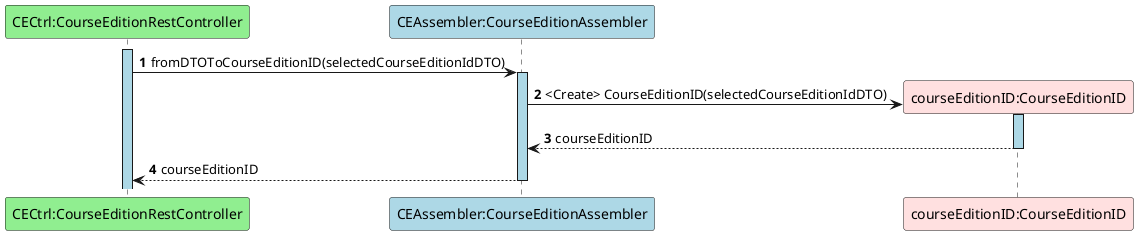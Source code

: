 @startuml
autonumber
skinparam sequenceLifeLineBackgroundColor #lightblue

participant "CECtrl:CourseEditionRestController" as ceC #lightgreen
participant "CEAssembler:CourseEditionAssembler" as A #lightblue
participant "courseEditionID:CourseEditionID" as CE #implementation

activate ceC
ceC -> A ++: fromDTOToCourseEditionID(selectedCourseEditionIdDTO)
A -> CE**: <Create> CourseEditionID(selectedCourseEditionIdDTO)
activate CE
CE --> A --: courseEditionID
deactivate CE
A --> ceC --: courseEditionID
@enduml